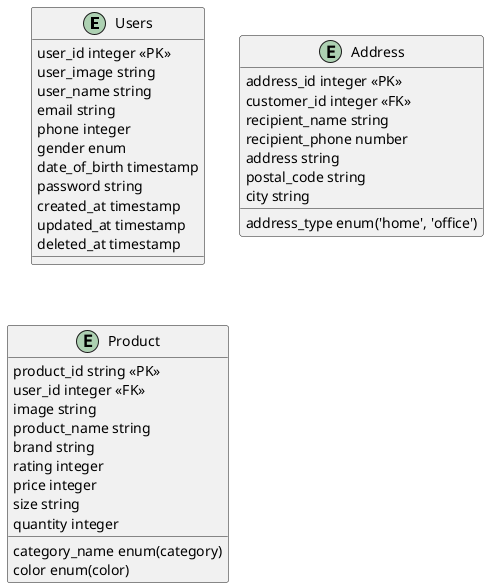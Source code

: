 @startuml WhiteSmoke

entity Users {
    user_id integer <<PK>>
    user_image string
    user_name string
    email string
    phone integer
    gender enum
    date_of_birth timestamp
    password string
    created_at timestamp
    updated_at timestamp
    deleted_at timestamp
}

entity Address {
    address_id integer <<PK>>
    customer_id integer <<FK>>
    address_type enum('home', 'office')
    recipient_name string
    recipient_phone number
    address string
    postal_code string
    city string
}

entity Product {
    product_id string <<PK>>
    user_id integer <<FK>>
    category_name enum(category)
    image string
    product_name string
    brand string
    rating integer
    price integer
    color enum(color)
    size string
    quantity integer
}

@enduml